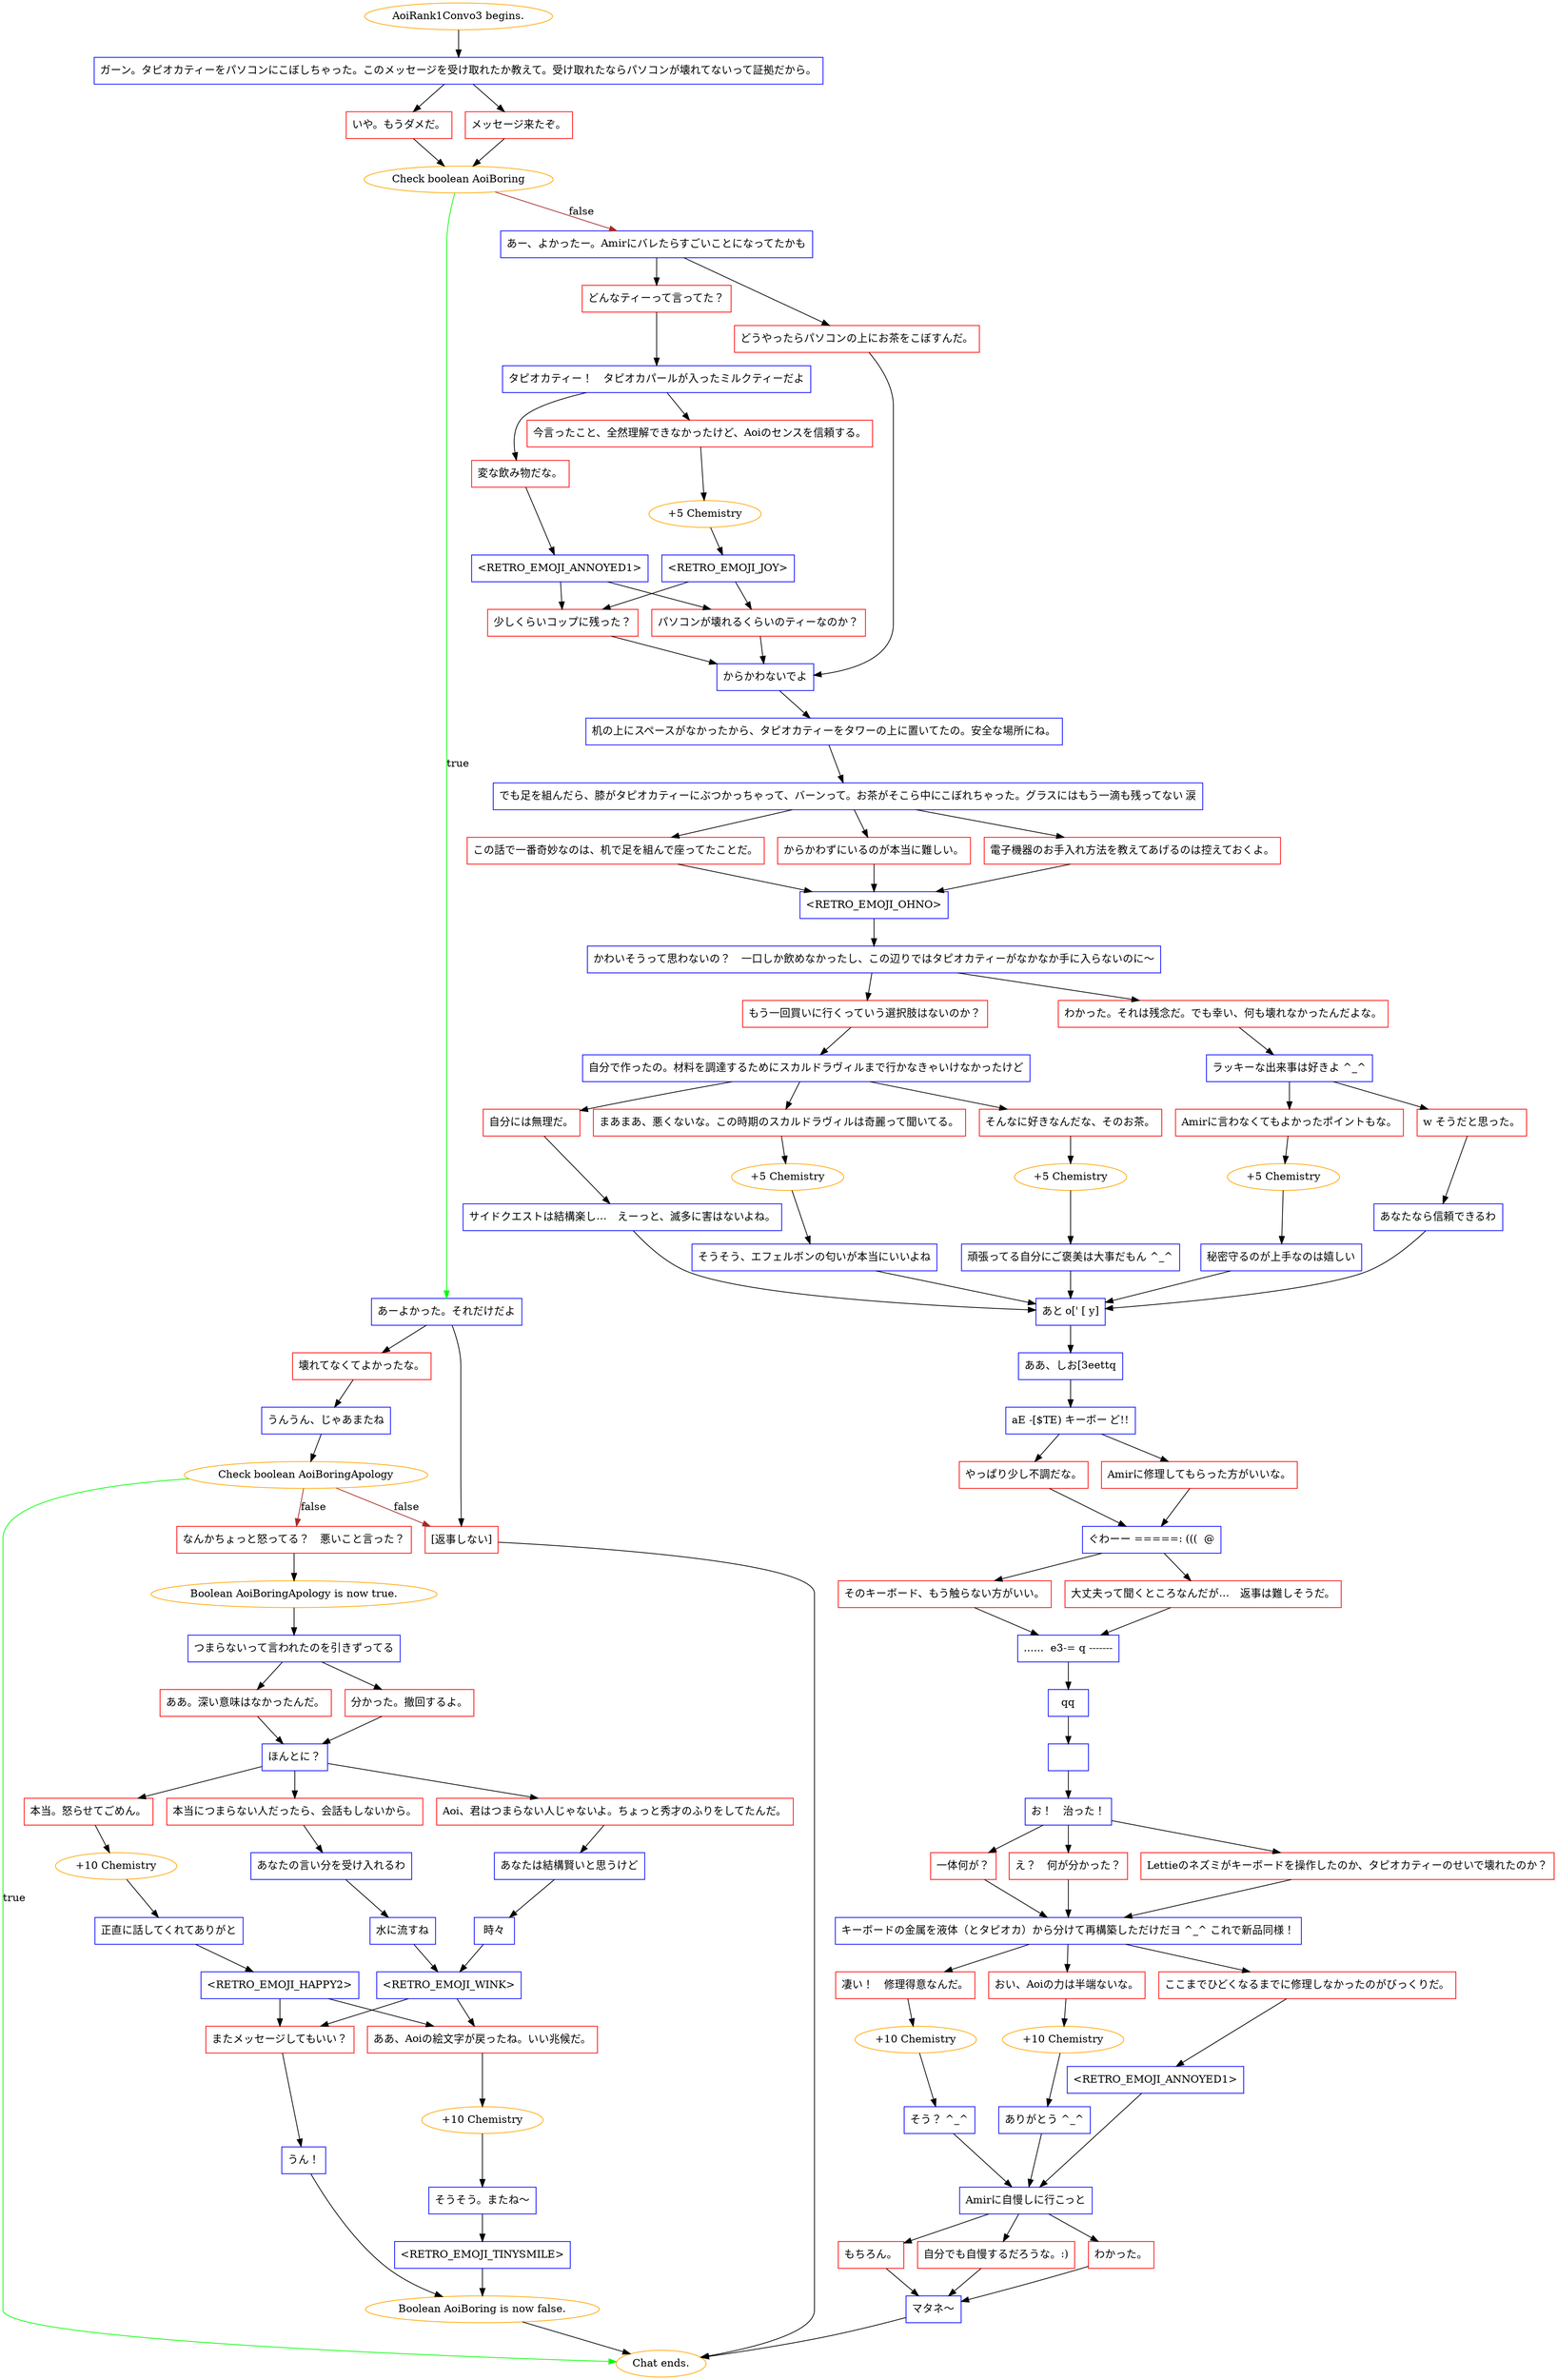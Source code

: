 digraph {
	"AoiRank1Convo3 begins." [color=orange];
		"AoiRank1Convo3 begins." -> j666268008;
	j666268008 [label="ガーン。タピオカティーをパソコンにこぼしちゃった。このメッセージを受け取れたか教えて。受け取れたならパソコンが壊れてないって証拠だから。",shape=box,color=blue];
		j666268008 -> j3142694815;
		j666268008 -> j2767329615;
	j3142694815 [label="いや。もうダメだ。",shape=box,color=red];
		j3142694815 -> j466818087;
	j2767329615 [label="メッセージ来たぞ。",shape=box,color=red];
		j2767329615 -> j466818087;
	j466818087 [label="Check boolean AoiBoring",color=orange];
		j466818087 -> j1170572159 [label=true,color=green];
		j466818087 -> j3180554743 [label=false,color=brown];
	j1170572159 [label="あーよかった。それだけだよ",shape=box,color=blue];
		j1170572159 -> j2553429607;
		j1170572159 -> j1196891432;
	j3180554743 [label="あー、よかったー。Amirにバレたらすごいことになってたかも",shape=box,color=blue];
		j3180554743 -> j475891516;
		j3180554743 -> j1263727957;
	j2553429607 [label="壊れてなくてよかったな。",shape=box,color=red];
		j2553429607 -> j1791836453;
	j1196891432 [label="[返事しない]",shape=box,color=red];
		j1196891432 -> "Chat ends.";
	j475891516 [label="どんなティーって言ってた？",shape=box,color=red];
		j475891516 -> j3326233916;
	j1263727957 [label="どうやったらパソコンの上にお茶をこぼすんだ。",shape=box,color=red];
		j1263727957 -> j2563615146;
	j1791836453 [label="うんうん、じゃあまたね",shape=box,color=blue];
		j1791836453 -> j507259823;
	"Chat ends." [color=orange];
	j3326233916 [label="タピオカティー！　タピオカパールが入ったミルクティーだよ",shape=box,color=blue];
		j3326233916 -> j1084198554;
		j3326233916 -> j136063832;
	j2563615146 [label="からかわないでよ",shape=box,color=blue];
		j2563615146 -> j571549572;
	j507259823 [label="Check boolean AoiBoringApology",color=orange];
		j507259823 -> "Chat ends." [label=true,color=green];
		j507259823 -> j1263883674 [label=false,color=brown];
		j507259823 -> j1196891432 [label=false,color=brown];
	j1084198554 [label="今言ったこと、全然理解できなかったけど、Aoiのセンスを信頼する。",shape=box,color=red];
		j1084198554 -> j4263710504;
	j136063832 [label="変な飲み物だな。",shape=box,color=red];
		j136063832 -> j1262956394;
	j571549572 [label="机の上にスペースがなかったから、タピオカティーをタワーの上に置いてたの。安全な場所にね。",shape=box,color=blue];
		j571549572 -> j4045304512;
	j1263883674 [label="なんかちょっと怒ってる？　悪いこと言った？",shape=box,color=red];
		j1263883674 -> j370564259;
	j4263710504 [label="+5 Chemistry",color=orange];
		j4263710504 -> j697122288;
	j1262956394 [label="<RETRO_EMOJI_ANNOYED1>",shape=box,color=blue];
		j1262956394 -> j3472891544;
		j1262956394 -> j3386702843;
	j4045304512 [label="でも足を組んだら、膝がタピオカティーにぶつかっちゃって、バーンって。お茶がそこら中にこぼれちゃった。グラスにはもう一滴も残ってない 涙",shape=box,color=blue];
		j4045304512 -> j3692831651;
		j4045304512 -> j3259290017;
		j4045304512 -> j1369666751;
	j370564259 [label="Boolean AoiBoringApology is now true.",color=orange];
		j370564259 -> j2417966530;
	j697122288 [label="<RETRO_EMOJI_JOY>",shape=box,color=blue];
		j697122288 -> j3472891544;
		j697122288 -> j3386702843;
	j3472891544 [label="少しくらいコップに残った？",shape=box,color=red];
		j3472891544 -> j2563615146;
	j3386702843 [label="パソコンが壊れるくらいのティーなのか？",shape=box,color=red];
		j3386702843 -> j2563615146;
	j3692831651 [label="この話で一番奇妙なのは、机で足を組んで座ってたことだ。",shape=box,color=red];
		j3692831651 -> j3603158346;
	j3259290017 [label="からかわずにいるのが本当に難しい。",shape=box,color=red];
		j3259290017 -> j3603158346;
	j1369666751 [label="電子機器のお手入れ方法を教えてあげるのは控えておくよ。",shape=box,color=red];
		j1369666751 -> j3603158346;
	j2417966530 [label="つまらないって言われたのを引きずってる",shape=box,color=blue];
		j2417966530 -> j1712368888;
		j2417966530 -> j1547983536;
	j3603158346 [label="<RETRO_EMOJI_OHNO>",shape=box,color=blue];
		j3603158346 -> j1126515923;
	j1712368888 [label="ああ。深い意味はなかったんだ。",shape=box,color=red];
		j1712368888 -> j2287610663;
	j1547983536 [label="分かった。撤回するよ。",shape=box,color=red];
		j1547983536 -> j2287610663;
	j1126515923 [label="かわいそうって思わないの？　一口しか飲めなかったし、この辺りではタピオカティーがなかなか手に入らないのに～",shape=box,color=blue];
		j1126515923 -> j4222988352;
		j1126515923 -> j2348247454;
	j2287610663 [label="ほんとに？",shape=box,color=blue];
		j2287610663 -> j1047977638;
		j2287610663 -> j3265140834;
		j2287610663 -> j224172135;
	j4222988352 [label="もう一回買いに行くっていう選択肢はないのか？",shape=box,color=red];
		j4222988352 -> j2527148108;
	j2348247454 [label="わかった。それは残念だ。でも幸い、何も壊れなかったんだよな。",shape=box,color=red];
		j2348247454 -> j113294285;
	j1047977638 [label="本当。怒らせてごめん。",shape=box,color=red];
		j1047977638 -> j3637856700;
	j3265140834 [label="Aoi、君はつまらない人じゃないよ。ちょっと秀才のふりをしてたんだ。",shape=box,color=red];
		j3265140834 -> j2547338293;
	j224172135 [label="本当につまらない人だったら、会話もしないから。",shape=box,color=red];
		j224172135 -> j3832868552;
	j2527148108 [label="自分で作ったの。材料を調達するためにスカルドラヴィルまで行かなきゃいけなかったけど",shape=box,color=blue];
		j2527148108 -> j994956978;
		j2527148108 -> j2704696888;
		j2527148108 -> j801078629;
	j113294285 [label="ラッキーな出来事は好きよ ^_^",shape=box,color=blue];
		j113294285 -> j3433132133;
		j113294285 -> j2931636260;
	j3637856700 [label="+10 Chemistry",color=orange];
		j3637856700 -> j988132274;
	j2547338293 [label="あなたは結構賢いと思うけど",shape=box,color=blue];
		j2547338293 -> j308857172;
	j3832868552 [label="あなたの言い分を受け入れるわ",shape=box,color=blue];
		j3832868552 -> j2491429517;
	j994956978 [label="自分には無理だ。",shape=box,color=red];
		j994956978 -> j3479693721;
	j2704696888 [label="まあまあ、悪くないな。この時期のスカルドラヴィルは奇麗って聞いてる。",shape=box,color=red];
		j2704696888 -> j4225444549;
	j801078629 [label="そんなに好きなんだな、そのお茶。",shape=box,color=red];
		j801078629 -> j2026549179;
	j3433132133 [label="Amirに言わなくてもよかったポイントもな。",shape=box,color=red];
		j3433132133 -> j595938848;
	j2931636260 [label="w そうだと思った。",shape=box,color=red];
		j2931636260 -> j2470622874;
	j988132274 [label="正直に話してくれてありがと",shape=box,color=blue];
		j988132274 -> j1744079936;
	j308857172 [label="時々",shape=box,color=blue];
		j308857172 -> j3799560398;
	j2491429517 [label="水に流すね",shape=box,color=blue];
		j2491429517 -> j3799560398;
	j3479693721 [label="サイドクエストは結構楽し…　えーっと、滅多に害はないよね。",shape=box,color=blue];
		j3479693721 -> j2630519323;
	j4225444549 [label="+5 Chemistry",color=orange];
		j4225444549 -> j860594166;
	j2026549179 [label="+5 Chemistry",color=orange];
		j2026549179 -> j431465318;
	j595938848 [label="+5 Chemistry",color=orange];
		j595938848 -> j2619933757;
	j2470622874 [label="あなたなら信頼できるわ",shape=box,color=blue];
		j2470622874 -> j2630519323;
	j1744079936 [label="<RETRO_EMOJI_HAPPY2>",shape=box,color=blue];
		j1744079936 -> j784468735;
		j1744079936 -> j328350297;
	j3799560398 [label="<RETRO_EMOJI_WINK>",shape=box,color=blue];
		j3799560398 -> j784468735;
		j3799560398 -> j328350297;
	j2630519323 [label="あと o[' [ y]",shape=box,color=blue];
		j2630519323 -> j500953750;
	j860594166 [label="そうそう、エフェルボンの匂いが本当にいいよね",shape=box,color=blue];
		j860594166 -> j2630519323;
	j431465318 [label="頑張ってる自分にご褒美は大事だもん ^_^",shape=box,color=blue];
		j431465318 -> j2630519323;
	j2619933757 [label="秘密守るのが上手なのは嬉しい",shape=box,color=blue];
		j2619933757 -> j2630519323;
	j784468735 [label="またメッセージしてもいい？",shape=box,color=red];
		j784468735 -> j4243391782;
	j328350297 [label="ああ、Aoiの絵文字が戻ったね。いい兆候だ。",shape=box,color=red];
		j328350297 -> j259490851;
	j500953750 [label="ああ、しお[3eettq",shape=box,color=blue];
		j500953750 -> j275357721;
	j4243391782 [label="うん！",shape=box,color=blue];
		j4243391782 -> j2581611291;
	j259490851 [label="+10 Chemistry",color=orange];
		j259490851 -> j308285308;
	j275357721 [label="aE -[$TE) キーボー ど!!",shape=box,color=blue];
		j275357721 -> j1566204425;
		j275357721 -> j4009942291;
	j2581611291 [label="Boolean AoiBoring is now false.",color=orange];
		j2581611291 -> "Chat ends.";
	j308285308 [label="そうそう。またね～",shape=box,color=blue];
		j308285308 -> j153386734;
	j1566204425 [label="やっぱり少し不調だな。",shape=box,color=red];
		j1566204425 -> j277968344;
	j4009942291 [label="Amirに修理してもらった方がいいな。",shape=box,color=red];
		j4009942291 -> j277968344;
	j153386734 [label="<RETRO_EMOJI_TINYSMILE>",shape=box,color=blue];
		j153386734 -> j2581611291;
	j277968344 [label="ぐわーー =====: (((  @",shape=box,color=blue];
		j277968344 -> j1101647977;
		j277968344 -> j3286962610;
	j1101647977 [label="そのキーボード、もう触らない方がいい。",shape=box,color=red];
		j1101647977 -> j16868237;
	j3286962610 [label="大丈夫って聞くところなんだが…　返事は難しそうだ。",shape=box,color=red];
		j3286962610 -> j16868237;
	j16868237 [label="......  e3-= q -------",shape=box,color=blue];
		j16868237 -> j1454999442;
	j1454999442 [label="qq",shape=box,color=blue];
		j1454999442 -> j3467133489;
	j3467133489 [label=" ",shape=box,color=blue];
		j3467133489 -> j3676420325;
	j3676420325 [label="お！　治った！",shape=box,color=blue];
		j3676420325 -> j4084708730;
		j3676420325 -> j1564751895;
		j3676420325 -> j95363955;
	j4084708730 [label="一体何が？",shape=box,color=red];
		j4084708730 -> j3626954602;
	j1564751895 [label="え？　何が分かった？",shape=box,color=red];
		j1564751895 -> j3626954602;
	j95363955 [label="Lettieのネズミがキーボードを操作したのか、タピオカティーのせいで壊れたのか？",shape=box,color=red];
		j95363955 -> j3626954602;
	j3626954602 [label="キーボードの金属を液体（とタピオカ）から分けて再構築しただけだヨ ^_^ これで新品同様！",shape=box,color=blue];
		j3626954602 -> j727081142;
		j3626954602 -> j3092889425;
		j3626954602 -> j413902214;
	j727081142 [label="凄い！　修理得意なんだ。",shape=box,color=red];
		j727081142 -> j1239017121;
	j3092889425 [label="おい、Aoiの力は半端ないな。",shape=box,color=red];
		j3092889425 -> j3703211697;
	j413902214 [label="ここまでひどくなるまでに修理しなかったのがびっくりだ。",shape=box,color=red];
		j413902214 -> j3254959473;
	j1239017121 [label="+10 Chemistry",color=orange];
		j1239017121 -> j2995682980;
	j3703211697 [label="+10 Chemistry",color=orange];
		j3703211697 -> j1663900660;
	j3254959473 [label="<RETRO_EMOJI_ANNOYED1>",shape=box,color=blue];
		j3254959473 -> j2466906567;
	j2995682980 [label="そう？ ^_^",shape=box,color=blue];
		j2995682980 -> j2466906567;
	j1663900660 [label="ありがとう ^_^",shape=box,color=blue];
		j1663900660 -> j2466906567;
	j2466906567 [label="Amirに自慢しに行こっと",shape=box,color=blue];
		j2466906567 -> j1489251409;
		j2466906567 -> j3822536453;
		j2466906567 -> j1424437788;
	j1489251409 [label="もちろん。",shape=box,color=red];
		j1489251409 -> j753388485;
	j3822536453 [label="自分でも自慢するだろうな。:)",shape=box,color=red];
		j3822536453 -> j753388485;
	j1424437788 [label="わかった。",shape=box,color=red];
		j1424437788 -> j753388485;
	j753388485 [label="マタネ～",shape=box,color=blue];
		j753388485 -> "Chat ends.";
}